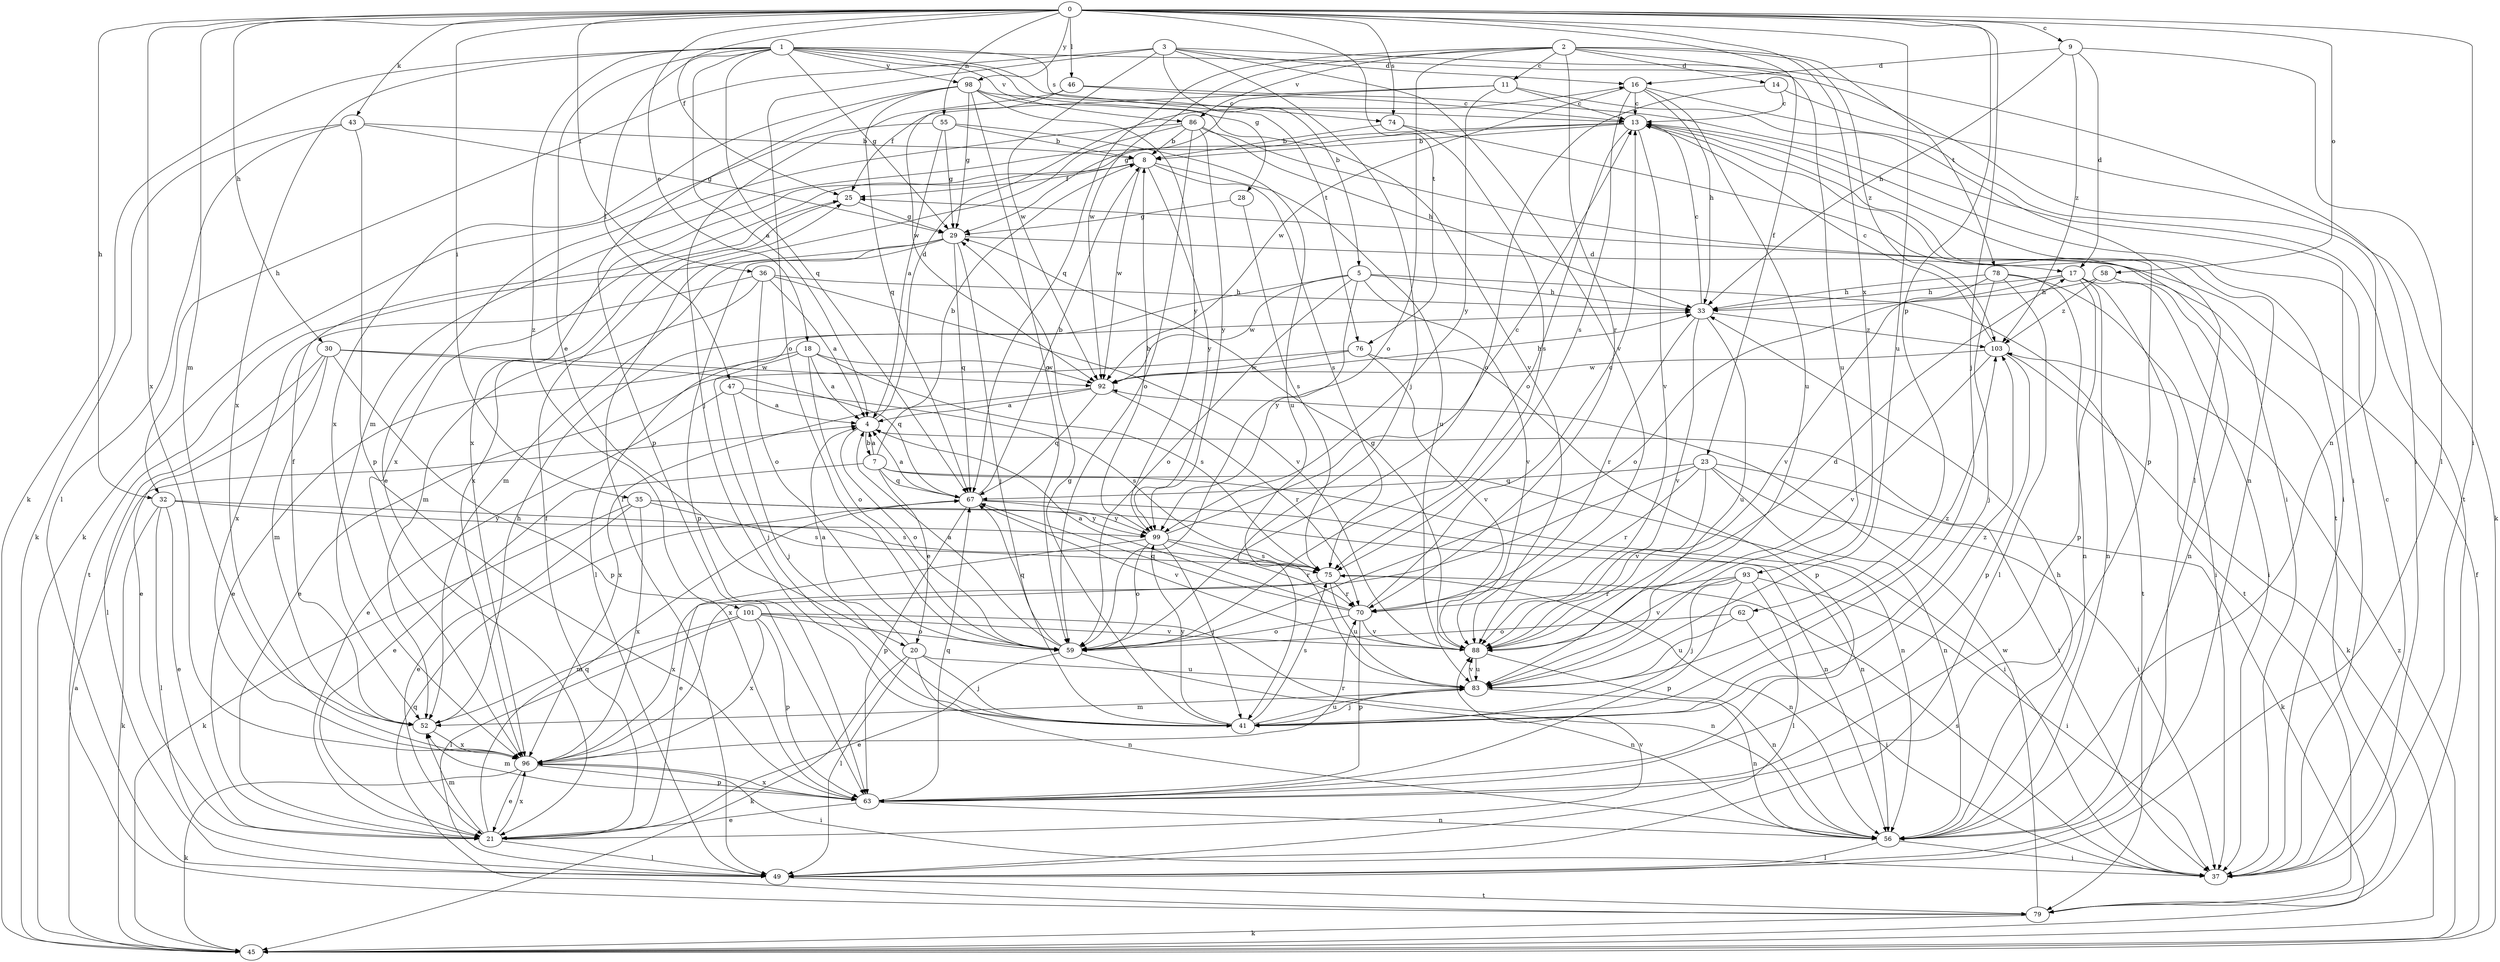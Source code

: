 strict digraph  {
0;
1;
2;
3;
4;
5;
7;
8;
9;
11;
13;
14;
16;
17;
18;
20;
21;
23;
25;
28;
29;
30;
32;
33;
35;
36;
37;
41;
43;
45;
46;
47;
49;
52;
55;
56;
58;
59;
62;
63;
67;
70;
74;
75;
76;
78;
79;
83;
86;
88;
92;
93;
96;
98;
99;
101;
103;
0 -> 9  [label=c];
0 -> 18  [label=e];
0 -> 23  [label=f];
0 -> 25  [label=f];
0 -> 30  [label=h];
0 -> 32  [label=h];
0 -> 35  [label=i];
0 -> 36  [label=i];
0 -> 37  [label=i];
0 -> 41  [label=j];
0 -> 43  [label=k];
0 -> 46  [label=l];
0 -> 52  [label=m];
0 -> 55  [label=n];
0 -> 58  [label=o];
0 -> 62  [label=p];
0 -> 74  [label=s];
0 -> 76  [label=t];
0 -> 83  [label=u];
0 -> 93  [label=x];
0 -> 96  [label=x];
0 -> 98  [label=y];
1 -> 4  [label=a];
1 -> 20  [label=e];
1 -> 28  [label=g];
1 -> 29  [label=g];
1 -> 45  [label=k];
1 -> 47  [label=l];
1 -> 56  [label=n];
1 -> 67  [label=q];
1 -> 74  [label=s];
1 -> 76  [label=t];
1 -> 86  [label=v];
1 -> 96  [label=x];
1 -> 98  [label=y];
1 -> 101  [label=z];
2 -> 11  [label=c];
2 -> 14  [label=d];
2 -> 59  [label=o];
2 -> 67  [label=q];
2 -> 70  [label=r];
2 -> 78  [label=t];
2 -> 83  [label=u];
2 -> 86  [label=v];
2 -> 92  [label=w];
2 -> 103  [label=z];
3 -> 5  [label=b];
3 -> 16  [label=d];
3 -> 32  [label=h];
3 -> 37  [label=i];
3 -> 41  [label=j];
3 -> 59  [label=o];
3 -> 88  [label=v];
3 -> 92  [label=w];
4 -> 7  [label=b];
4 -> 16  [label=d];
4 -> 37  [label=i];
4 -> 59  [label=o];
5 -> 33  [label=h];
5 -> 49  [label=l];
5 -> 59  [label=o];
5 -> 79  [label=t];
5 -> 88  [label=v];
5 -> 92  [label=w];
5 -> 99  [label=y];
7 -> 4  [label=a];
7 -> 8  [label=b];
7 -> 20  [label=e];
7 -> 21  [label=e];
7 -> 37  [label=i];
7 -> 56  [label=n];
7 -> 67  [label=q];
8 -> 25  [label=f];
8 -> 75  [label=s];
8 -> 83  [label=u];
8 -> 92  [label=w];
8 -> 96  [label=x];
8 -> 99  [label=y];
9 -> 16  [label=d];
9 -> 17  [label=d];
9 -> 33  [label=h];
9 -> 49  [label=l];
9 -> 103  [label=z];
11 -> 13  [label=c];
11 -> 25  [label=f];
11 -> 29  [label=g];
11 -> 49  [label=l];
11 -> 99  [label=y];
13 -> 8  [label=b];
13 -> 37  [label=i];
13 -> 52  [label=m];
13 -> 56  [label=n];
13 -> 59  [label=o];
13 -> 63  [label=p];
13 -> 88  [label=v];
13 -> 96  [label=x];
14 -> 13  [label=c];
14 -> 45  [label=k];
14 -> 59  [label=o];
16 -> 13  [label=c];
16 -> 33  [label=h];
16 -> 75  [label=s];
16 -> 79  [label=t];
16 -> 83  [label=u];
16 -> 92  [label=w];
17 -> 33  [label=h];
17 -> 37  [label=i];
17 -> 56  [label=n];
17 -> 59  [label=o];
17 -> 63  [label=p];
17 -> 79  [label=t];
18 -> 4  [label=a];
18 -> 21  [label=e];
18 -> 41  [label=j];
18 -> 59  [label=o];
18 -> 75  [label=s];
18 -> 92  [label=w];
20 -> 4  [label=a];
20 -> 41  [label=j];
20 -> 45  [label=k];
20 -> 49  [label=l];
20 -> 56  [label=n];
20 -> 83  [label=u];
21 -> 25  [label=f];
21 -> 49  [label=l];
21 -> 52  [label=m];
21 -> 67  [label=q];
21 -> 88  [label=v];
21 -> 96  [label=x];
23 -> 37  [label=i];
23 -> 45  [label=k];
23 -> 56  [label=n];
23 -> 67  [label=q];
23 -> 70  [label=r];
23 -> 88  [label=v];
23 -> 96  [label=x];
25 -> 29  [label=g];
25 -> 96  [label=x];
28 -> 29  [label=g];
28 -> 75  [label=s];
29 -> 17  [label=d];
29 -> 41  [label=j];
29 -> 52  [label=m];
29 -> 63  [label=p];
29 -> 67  [label=q];
29 -> 79  [label=t];
30 -> 21  [label=e];
30 -> 49  [label=l];
30 -> 52  [label=m];
30 -> 63  [label=p];
30 -> 67  [label=q];
30 -> 92  [label=w];
32 -> 21  [label=e];
32 -> 45  [label=k];
32 -> 49  [label=l];
32 -> 75  [label=s];
32 -> 99  [label=y];
33 -> 13  [label=c];
33 -> 70  [label=r];
33 -> 83  [label=u];
33 -> 88  [label=v];
33 -> 103  [label=z];
35 -> 21  [label=e];
35 -> 45  [label=k];
35 -> 56  [label=n];
35 -> 75  [label=s];
35 -> 96  [label=x];
35 -> 99  [label=y];
36 -> 4  [label=a];
36 -> 33  [label=h];
36 -> 52  [label=m];
36 -> 59  [label=o];
36 -> 88  [label=v];
36 -> 96  [label=x];
37 -> 13  [label=c];
37 -> 75  [label=s];
41 -> 29  [label=g];
41 -> 75  [label=s];
41 -> 83  [label=u];
41 -> 99  [label=y];
41 -> 103  [label=z];
43 -> 8  [label=b];
43 -> 29  [label=g];
43 -> 45  [label=k];
43 -> 49  [label=l];
43 -> 63  [label=p];
45 -> 4  [label=a];
45 -> 25  [label=f];
45 -> 103  [label=z];
46 -> 13  [label=c];
46 -> 37  [label=i];
46 -> 41  [label=j];
46 -> 92  [label=w];
47 -> 4  [label=a];
47 -> 21  [label=e];
47 -> 41  [label=j];
47 -> 75  [label=s];
49 -> 79  [label=t];
52 -> 25  [label=f];
52 -> 33  [label=h];
52 -> 96  [label=x];
55 -> 4  [label=a];
55 -> 8  [label=b];
55 -> 29  [label=g];
55 -> 45  [label=k];
55 -> 83  [label=u];
56 -> 33  [label=h];
56 -> 37  [label=i];
56 -> 49  [label=l];
58 -> 33  [label=h];
58 -> 56  [label=n];
58 -> 103  [label=z];
59 -> 4  [label=a];
59 -> 21  [label=e];
59 -> 56  [label=n];
59 -> 67  [label=q];
62 -> 37  [label=i];
62 -> 59  [label=o];
62 -> 83  [label=u];
63 -> 21  [label=e];
63 -> 52  [label=m];
63 -> 56  [label=n];
63 -> 67  [label=q];
63 -> 96  [label=x];
67 -> 4  [label=a];
67 -> 8  [label=b];
67 -> 56  [label=n];
67 -> 63  [label=p];
67 -> 88  [label=v];
67 -> 99  [label=y];
70 -> 4  [label=a];
70 -> 13  [label=c];
70 -> 59  [label=o];
70 -> 63  [label=p];
70 -> 67  [label=q];
70 -> 88  [label=v];
74 -> 8  [label=b];
74 -> 75  [label=s];
74 -> 79  [label=t];
75 -> 56  [label=n];
75 -> 70  [label=r];
75 -> 83  [label=u];
75 -> 96  [label=x];
76 -> 21  [label=e];
76 -> 63  [label=p];
76 -> 88  [label=v];
76 -> 92  [label=w];
78 -> 33  [label=h];
78 -> 37  [label=i];
78 -> 41  [label=j];
78 -> 49  [label=l];
78 -> 56  [label=n];
78 -> 88  [label=v];
79 -> 45  [label=k];
79 -> 67  [label=q];
79 -> 92  [label=w];
83 -> 41  [label=j];
83 -> 52  [label=m];
83 -> 56  [label=n];
83 -> 88  [label=v];
83 -> 103  [label=z];
86 -> 8  [label=b];
86 -> 21  [label=e];
86 -> 33  [label=h];
86 -> 37  [label=i];
86 -> 49  [label=l];
86 -> 59  [label=o];
86 -> 99  [label=y];
88 -> 17  [label=d];
88 -> 29  [label=g];
88 -> 56  [label=n];
88 -> 83  [label=u];
92 -> 4  [label=a];
92 -> 33  [label=h];
92 -> 67  [label=q];
92 -> 70  [label=r];
92 -> 96  [label=x];
93 -> 37  [label=i];
93 -> 41  [label=j];
93 -> 49  [label=l];
93 -> 63  [label=p];
93 -> 70  [label=r];
93 -> 88  [label=v];
96 -> 21  [label=e];
96 -> 37  [label=i];
96 -> 45  [label=k];
96 -> 63  [label=p];
96 -> 70  [label=r];
98 -> 13  [label=c];
98 -> 29  [label=g];
98 -> 59  [label=o];
98 -> 63  [label=p];
98 -> 67  [label=q];
98 -> 88  [label=v];
98 -> 96  [label=x];
98 -> 99  [label=y];
99 -> 8  [label=b];
99 -> 13  [label=c];
99 -> 21  [label=e];
99 -> 41  [label=j];
99 -> 59  [label=o];
99 -> 70  [label=r];
99 -> 75  [label=s];
101 -> 49  [label=l];
101 -> 52  [label=m];
101 -> 56  [label=n];
101 -> 59  [label=o];
101 -> 63  [label=p];
101 -> 88  [label=v];
101 -> 96  [label=x];
103 -> 13  [label=c];
103 -> 45  [label=k];
103 -> 63  [label=p];
103 -> 88  [label=v];
103 -> 92  [label=w];
}
